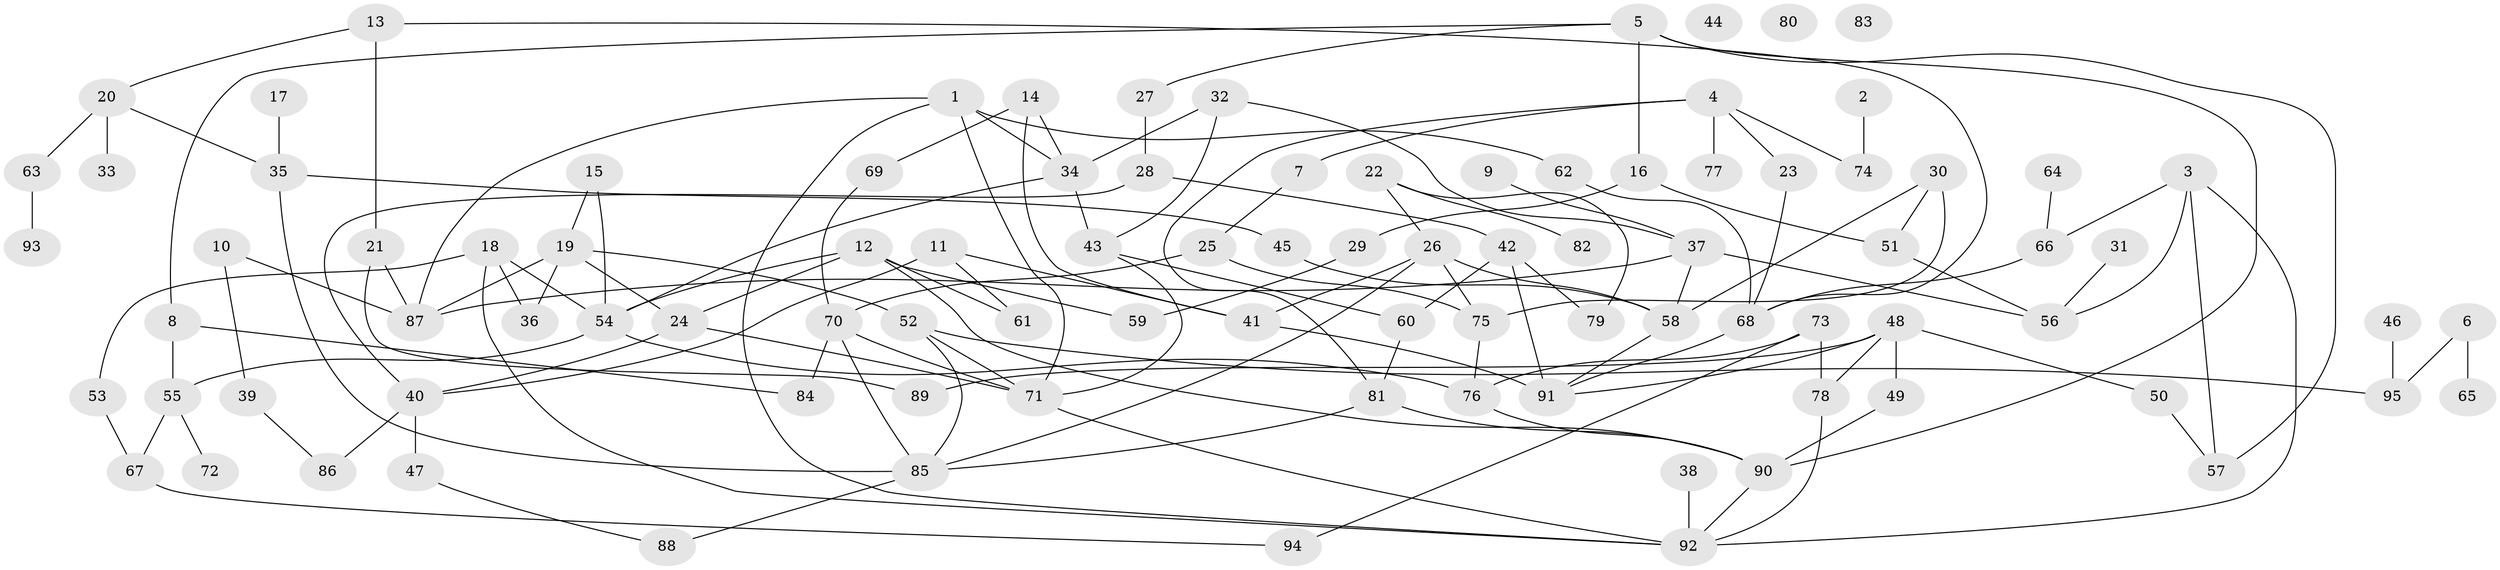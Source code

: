 // Generated by graph-tools (version 1.1) at 2025/00/03/09/25 03:00:51]
// undirected, 95 vertices, 142 edges
graph export_dot {
graph [start="1"]
  node [color=gray90,style=filled];
  1;
  2;
  3;
  4;
  5;
  6;
  7;
  8;
  9;
  10;
  11;
  12;
  13;
  14;
  15;
  16;
  17;
  18;
  19;
  20;
  21;
  22;
  23;
  24;
  25;
  26;
  27;
  28;
  29;
  30;
  31;
  32;
  33;
  34;
  35;
  36;
  37;
  38;
  39;
  40;
  41;
  42;
  43;
  44;
  45;
  46;
  47;
  48;
  49;
  50;
  51;
  52;
  53;
  54;
  55;
  56;
  57;
  58;
  59;
  60;
  61;
  62;
  63;
  64;
  65;
  66;
  67;
  68;
  69;
  70;
  71;
  72;
  73;
  74;
  75;
  76;
  77;
  78;
  79;
  80;
  81;
  82;
  83;
  84;
  85;
  86;
  87;
  88;
  89;
  90;
  91;
  92;
  93;
  94;
  95;
  1 -- 34;
  1 -- 62;
  1 -- 71;
  1 -- 87;
  1 -- 92;
  2 -- 74;
  3 -- 56;
  3 -- 57;
  3 -- 66;
  3 -- 92;
  4 -- 7;
  4 -- 23;
  4 -- 74;
  4 -- 77;
  4 -- 81;
  5 -- 8;
  5 -- 16;
  5 -- 27;
  5 -- 57;
  5 -- 90;
  6 -- 65;
  6 -- 95;
  7 -- 25;
  8 -- 55;
  8 -- 84;
  9 -- 37;
  10 -- 39;
  10 -- 87;
  11 -- 40;
  11 -- 41;
  11 -- 61;
  12 -- 24;
  12 -- 54;
  12 -- 59;
  12 -- 61;
  12 -- 90;
  13 -- 20;
  13 -- 21;
  13 -- 68;
  14 -- 34;
  14 -- 41;
  14 -- 69;
  15 -- 19;
  15 -- 54;
  16 -- 29;
  16 -- 51;
  17 -- 35;
  18 -- 36;
  18 -- 53;
  18 -- 54;
  18 -- 92;
  19 -- 24;
  19 -- 36;
  19 -- 52;
  19 -- 87;
  20 -- 33;
  20 -- 35;
  20 -- 63;
  21 -- 87;
  21 -- 89;
  22 -- 26;
  22 -- 79;
  22 -- 82;
  23 -- 68;
  24 -- 40;
  24 -- 71;
  25 -- 70;
  25 -- 75;
  26 -- 41;
  26 -- 58;
  26 -- 75;
  26 -- 85;
  27 -- 28;
  28 -- 40;
  28 -- 42;
  29 -- 59;
  30 -- 51;
  30 -- 58;
  30 -- 75;
  31 -- 56;
  32 -- 34;
  32 -- 37;
  32 -- 43;
  34 -- 43;
  34 -- 54;
  35 -- 45;
  35 -- 85;
  37 -- 56;
  37 -- 58;
  37 -- 87;
  38 -- 92;
  39 -- 86;
  40 -- 47;
  40 -- 86;
  41 -- 91;
  42 -- 60;
  42 -- 79;
  42 -- 91;
  43 -- 60;
  43 -- 71;
  45 -- 58;
  46 -- 95;
  47 -- 88;
  48 -- 49;
  48 -- 50;
  48 -- 78;
  48 -- 89;
  48 -- 91;
  49 -- 90;
  50 -- 57;
  51 -- 56;
  52 -- 71;
  52 -- 85;
  52 -- 95;
  53 -- 67;
  54 -- 55;
  54 -- 76;
  55 -- 67;
  55 -- 72;
  58 -- 91;
  60 -- 81;
  62 -- 68;
  63 -- 93;
  64 -- 66;
  66 -- 68;
  67 -- 94;
  68 -- 91;
  69 -- 70;
  70 -- 71;
  70 -- 84;
  70 -- 85;
  71 -- 92;
  73 -- 76;
  73 -- 78;
  73 -- 94;
  75 -- 76;
  76 -- 90;
  78 -- 92;
  81 -- 85;
  81 -- 90;
  85 -- 88;
  90 -- 92;
}
